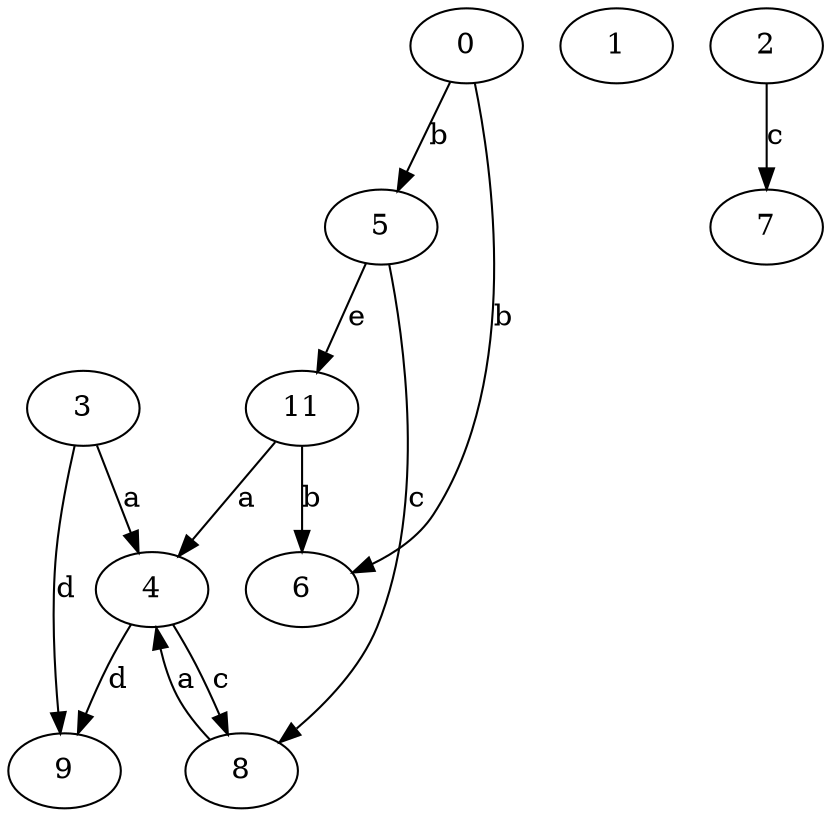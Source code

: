 strict digraph  {
4;
5;
0;
6;
1;
7;
2;
8;
9;
11;
3;
4 -> 8  [label=c];
4 -> 9  [label=d];
5 -> 8  [label=c];
5 -> 11  [label=e];
0 -> 5  [label=b];
0 -> 6  [label=b];
2 -> 7  [label=c];
8 -> 4  [label=a];
11 -> 4  [label=a];
11 -> 6  [label=b];
3 -> 4  [label=a];
3 -> 9  [label=d];
}
